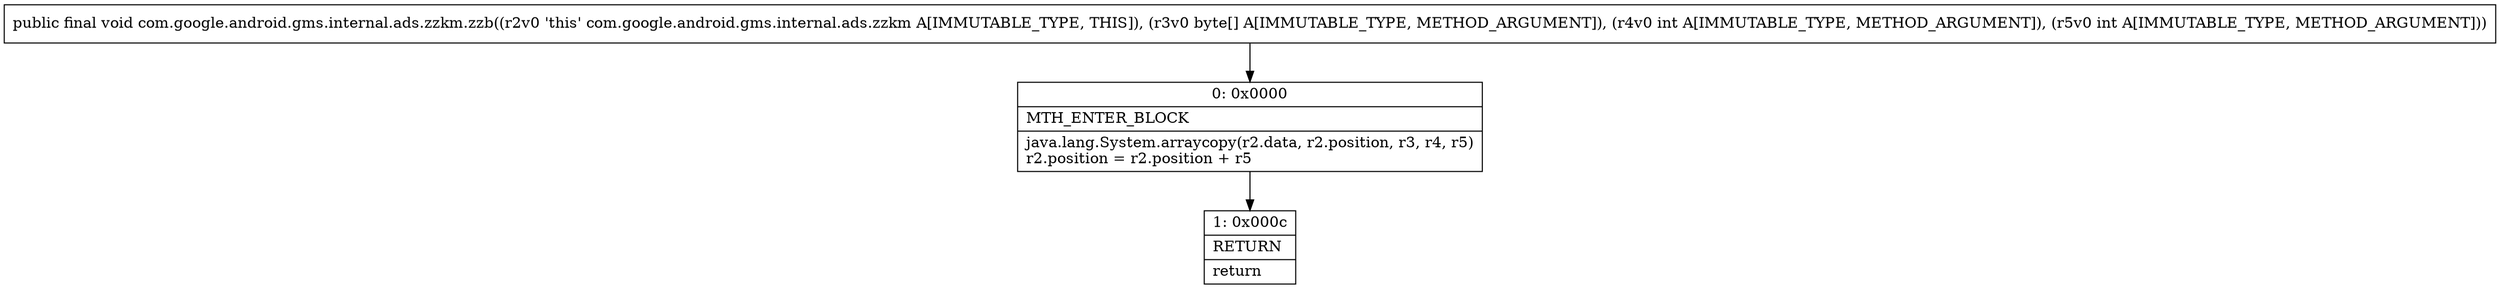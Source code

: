 digraph "CFG forcom.google.android.gms.internal.ads.zzkm.zzb([BII)V" {
Node_0 [shape=record,label="{0\:\ 0x0000|MTH_ENTER_BLOCK\l|java.lang.System.arraycopy(r2.data, r2.position, r3, r4, r5)\lr2.position = r2.position + r5\l}"];
Node_1 [shape=record,label="{1\:\ 0x000c|RETURN\l|return\l}"];
MethodNode[shape=record,label="{public final void com.google.android.gms.internal.ads.zzkm.zzb((r2v0 'this' com.google.android.gms.internal.ads.zzkm A[IMMUTABLE_TYPE, THIS]), (r3v0 byte[] A[IMMUTABLE_TYPE, METHOD_ARGUMENT]), (r4v0 int A[IMMUTABLE_TYPE, METHOD_ARGUMENT]), (r5v0 int A[IMMUTABLE_TYPE, METHOD_ARGUMENT])) }"];
MethodNode -> Node_0;
Node_0 -> Node_1;
}

